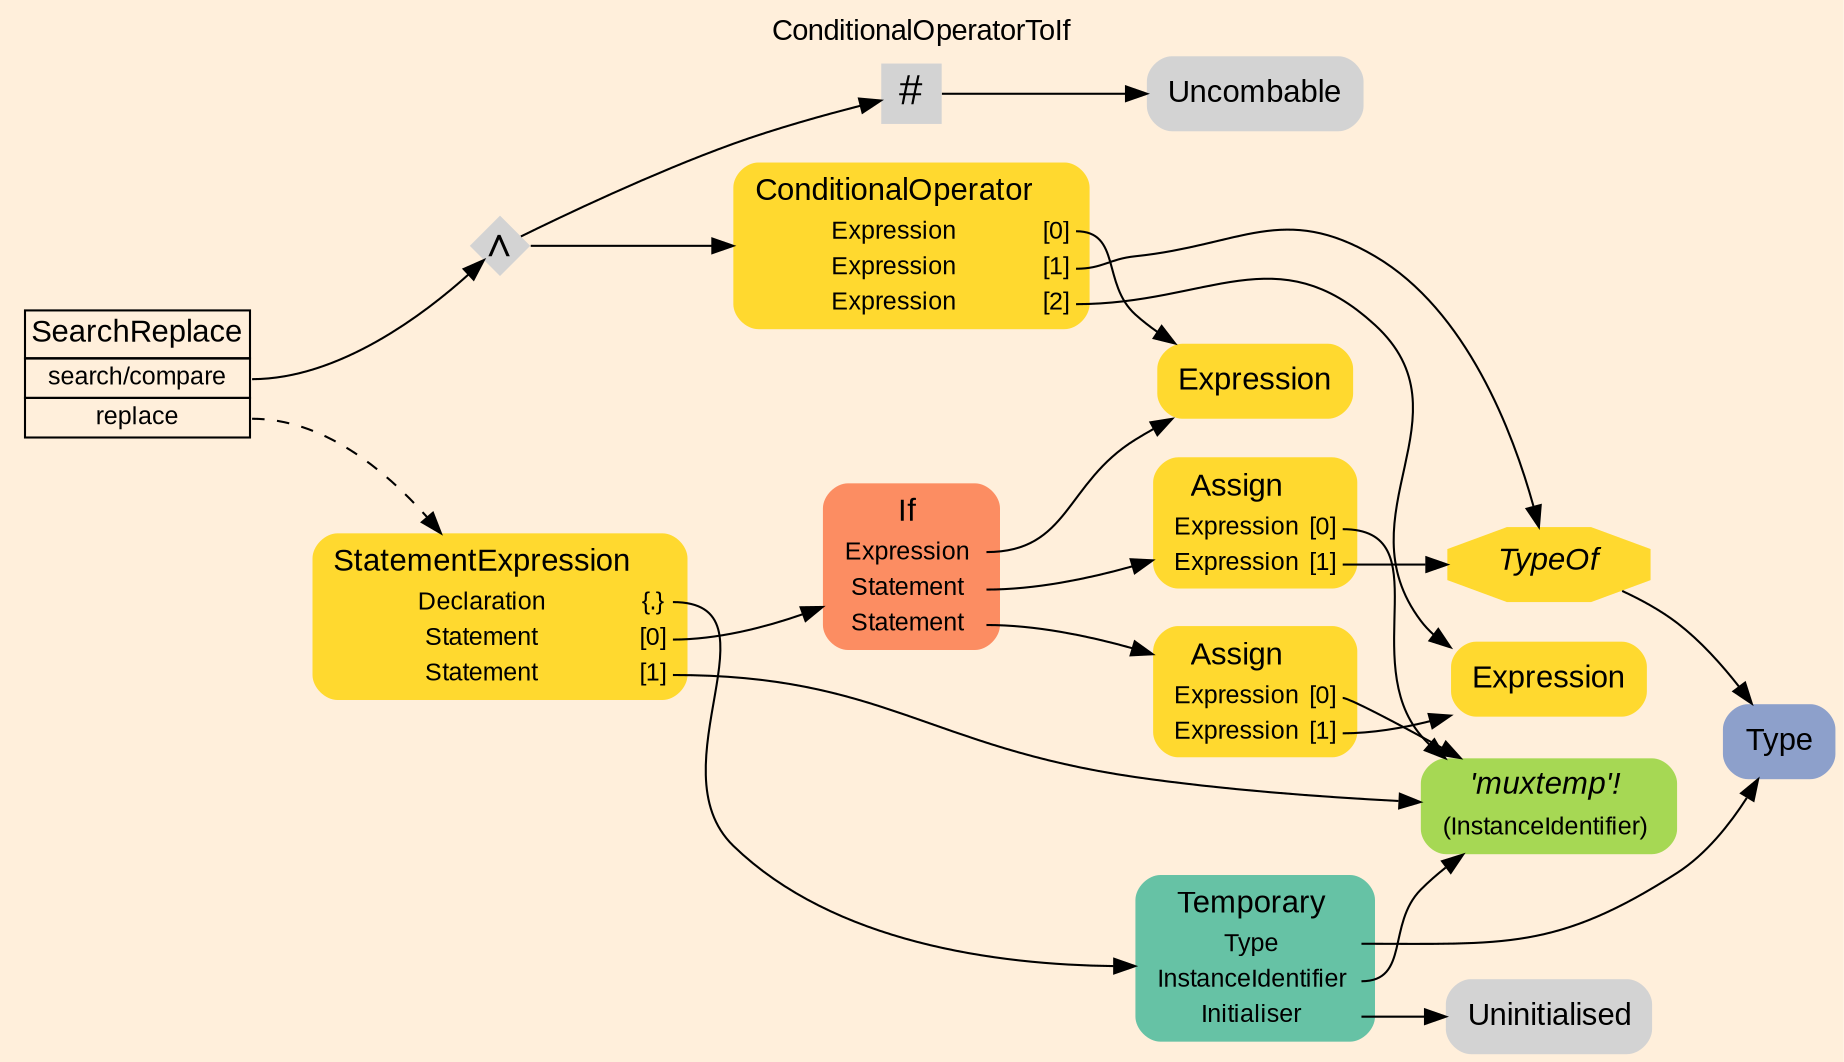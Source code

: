 digraph "ConditionalOperatorToIf" {
label = "ConditionalOperatorToIf"
labelloc = t
graph [
    rankdir = "LR"
    ranksep = 0.3
    bgcolor = antiquewhite1
    color = black
    fontcolor = black
    fontname = "Arial"
];
node [
    fontname = "Arial"
];
edge [
    fontname = "Arial"
];

// -------------------- transformation figure --------------------
// -------- block CR#B-4-32 ----------
"CR#B-4-32" [
    shape = "plaintext"
    fillcolor = antiquewhite1
    fontsize = "12"
    fontcolor = black
    label = <<TABLE BORDER="0" CELLBORDER="1" CELLSPACING="0">
     <TR><TD><FONT POINT-SIZE="15" COLOR="black">SearchReplace</FONT></TD></TR>
     <TR><TD PORT="port0"><FONT POINT-SIZE="12" COLOR="black">search/compare</FONT></TD></TR>
     <TR><TD PORT="port1"><FONT POINT-SIZE="12" COLOR="black">replace</FONT></TD></TR>
    </TABLE>>
    style = "filled"
    color = black
];

// -------- block #B-2-709 ----------
"#B-2-709" [
    shape = "diamond"
    fontsize = "12"
    fontcolor = black
    label = <<FONT POINT-SIZE="20" COLOR="black">∧</FONT>>
    style = "filled"
    penwidth = 0.0
    fixedsize = true
    width = 0.4
    height = 0.4
];

// -------- block #B-2-697 ----------
"#B-2-697" [
    shape = "plaintext"
    fillcolor = "/set28/6"
    fontsize = "12"
    fontcolor = black
    label = <<TABLE BORDER="0" CELLBORDER="0" CELLSPACING="0">
     <TR><TD><FONT POINT-SIZE="15" COLOR="black">ConditionalOperator</FONT></TD></TR>
     <TR><TD><FONT POINT-SIZE="12" COLOR="black">Expression</FONT></TD><TD PORT="port0"><FONT POINT-SIZE="12" COLOR="black">[0]</FONT></TD></TR>
     <TR><TD><FONT POINT-SIZE="12" COLOR="black">Expression</FONT></TD><TD PORT="port1"><FONT POINT-SIZE="12" COLOR="black">[1]</FONT></TD></TR>
     <TR><TD><FONT POINT-SIZE="12" COLOR="black">Expression</FONT></TD><TD PORT="port2"><FONT POINT-SIZE="12" COLOR="black">[2]</FONT></TD></TR>
    </TABLE>>
    style = "rounded,filled"
];

// -------- block #B-2-698 ----------
"#B-2-698" [
    shape = "plaintext"
    fillcolor = "/set28/6"
    fontsize = "12"
    fontcolor = black
    label = <<TABLE BORDER="0" CELLBORDER="0" CELLSPACING="0">
     <TR><TD><FONT POINT-SIZE="15" COLOR="black">Expression</FONT></TD></TR>
    </TABLE>>
    style = "rounded,filled"
];

// -------- block #B-2-703 ----------
"#B-2-703" [
    shape = "octagon"
    fillcolor = "/set28/6"
    fontsize = "12"
    fontcolor = black
    label = <<FONT POINT-SIZE="15" COLOR="black"><I>TypeOf</I></FONT>>
    style = "filled"
    penwidth = 0.0
];

// -------- block #B-2-704 ----------
"#B-2-704" [
    shape = "plaintext"
    fillcolor = "/set28/3"
    fontsize = "12"
    fontcolor = black
    label = <<TABLE BORDER="0" CELLBORDER="0" CELLSPACING="0">
     <TR><TD><FONT POINT-SIZE="15" COLOR="black">Type</FONT></TD></TR>
    </TABLE>>
    style = "rounded,filled"
];

// -------- block #B-2-699 ----------
"#B-2-699" [
    shape = "plaintext"
    fillcolor = "/set28/6"
    fontsize = "12"
    fontcolor = black
    label = <<TABLE BORDER="0" CELLBORDER="0" CELLSPACING="0">
     <TR><TD><FONT POINT-SIZE="15" COLOR="black">Expression</FONT></TD></TR>
    </TABLE>>
    style = "rounded,filled"
];

// -------- block #B-2-710 ----------
"#B-2-710" [
    shape = "square"
    fontsize = "12"
    fontcolor = black
    label = <<FONT POINT-SIZE="20" COLOR="black">#</FONT>>
    style = "filled"
    penwidth = 0.0
    fixedsize = true
    width = 0.4
    height = 0.4
];

// -------- block #B-2-711 ----------
"#B-2-711" [
    shape = "plaintext"
    fontsize = "12"
    fontcolor = black
    label = <<TABLE BORDER="0" CELLBORDER="0" CELLSPACING="0">
     <TR><TD><FONT POINT-SIZE="15" COLOR="black">Uncombable</FONT></TD></TR>
    </TABLE>>
    style = "rounded,filled"
];

// -------- block #B-2-700 ----------
"#B-2-700" [
    shape = "plaintext"
    fillcolor = "/set28/6"
    fontsize = "12"
    fontcolor = black
    label = <<TABLE BORDER="0" CELLBORDER="0" CELLSPACING="0">
     <TR><TD><FONT POINT-SIZE="15" COLOR="black">StatementExpression</FONT></TD></TR>
     <TR><TD><FONT POINT-SIZE="12" COLOR="black">Declaration</FONT></TD><TD PORT="port0"><FONT POINT-SIZE="12" COLOR="black">{.}</FONT></TD></TR>
     <TR><TD><FONT POINT-SIZE="12" COLOR="black">Statement</FONT></TD><TD PORT="port1"><FONT POINT-SIZE="12" COLOR="black">[0]</FONT></TD></TR>
     <TR><TD><FONT POINT-SIZE="12" COLOR="black">Statement</FONT></TD><TD PORT="port2"><FONT POINT-SIZE="12" COLOR="black">[1]</FONT></TD></TR>
    </TABLE>>
    style = "rounded,filled"
];

// -------- block #B-2-702 ----------
"#B-2-702" [
    shape = "plaintext"
    fillcolor = "/set28/1"
    fontsize = "12"
    fontcolor = black
    label = <<TABLE BORDER="0" CELLBORDER="0" CELLSPACING="0">
     <TR><TD><FONT POINT-SIZE="15" COLOR="black">Temporary</FONT></TD></TR>
     <TR><TD><FONT POINT-SIZE="12" COLOR="black">Type</FONT></TD><TD PORT="port0"></TD></TR>
     <TR><TD><FONT POINT-SIZE="12" COLOR="black">InstanceIdentifier</FONT></TD><TD PORT="port1"></TD></TR>
     <TR><TD><FONT POINT-SIZE="12" COLOR="black">Initialiser</FONT></TD><TD PORT="port2"></TD></TR>
    </TABLE>>
    style = "rounded,filled"
];

// -------- block #B-2-701 ----------
"#B-2-701" [
    shape = "plaintext"
    fillcolor = "/set28/5"
    fontsize = "12"
    fontcolor = black
    label = <<TABLE BORDER="0" CELLBORDER="0" CELLSPACING="0">
     <TR><TD><FONT POINT-SIZE="15" COLOR="black"><I>'muxtemp'!</I></FONT></TD></TR>
     <TR><TD><FONT POINT-SIZE="12" COLOR="black">(InstanceIdentifier)</FONT></TD><TD PORT="port0"></TD></TR>
    </TABLE>>
    style = "rounded,filled"
];

// -------- block #B-2-708 ----------
"#B-2-708" [
    shape = "plaintext"
    fontsize = "12"
    fontcolor = black
    label = <<TABLE BORDER="0" CELLBORDER="0" CELLSPACING="0">
     <TR><TD><FONT POINT-SIZE="15" COLOR="black">Uninitialised</FONT></TD></TR>
    </TABLE>>
    style = "rounded,filled"
];

// -------- block #B-2-705 ----------
"#B-2-705" [
    shape = "plaintext"
    fillcolor = "/set28/2"
    fontsize = "12"
    fontcolor = black
    label = <<TABLE BORDER="0" CELLBORDER="0" CELLSPACING="0">
     <TR><TD><FONT POINT-SIZE="15" COLOR="black">If</FONT></TD></TR>
     <TR><TD><FONT POINT-SIZE="12" COLOR="black">Expression</FONT></TD><TD PORT="port0"></TD></TR>
     <TR><TD><FONT POINT-SIZE="12" COLOR="black">Statement</FONT></TD><TD PORT="port1"></TD></TR>
     <TR><TD><FONT POINT-SIZE="12" COLOR="black">Statement</FONT></TD><TD PORT="port2"></TD></TR>
    </TABLE>>
    style = "rounded,filled"
];

// -------- block #B-2-706 ----------
"#B-2-706" [
    shape = "plaintext"
    fillcolor = "/set28/6"
    fontsize = "12"
    fontcolor = black
    label = <<TABLE BORDER="0" CELLBORDER="0" CELLSPACING="0">
     <TR><TD><FONT POINT-SIZE="15" COLOR="black">Assign</FONT></TD></TR>
     <TR><TD><FONT POINT-SIZE="12" COLOR="black">Expression</FONT></TD><TD PORT="port0"><FONT POINT-SIZE="12" COLOR="black">[0]</FONT></TD></TR>
     <TR><TD><FONT POINT-SIZE="12" COLOR="black">Expression</FONT></TD><TD PORT="port1"><FONT POINT-SIZE="12" COLOR="black">[1]</FONT></TD></TR>
    </TABLE>>
    style = "rounded,filled"
];

// -------- block #B-2-707 ----------
"#B-2-707" [
    shape = "plaintext"
    fillcolor = "/set28/6"
    fontsize = "12"
    fontcolor = black
    label = <<TABLE BORDER="0" CELLBORDER="0" CELLSPACING="0">
     <TR><TD><FONT POINT-SIZE="15" COLOR="black">Assign</FONT></TD></TR>
     <TR><TD><FONT POINT-SIZE="12" COLOR="black">Expression</FONT></TD><TD PORT="port0"><FONT POINT-SIZE="12" COLOR="black">[0]</FONT></TD></TR>
     <TR><TD><FONT POINT-SIZE="12" COLOR="black">Expression</FONT></TD><TD PORT="port1"><FONT POINT-SIZE="12" COLOR="black">[1]</FONT></TD></TR>
    </TABLE>>
    style = "rounded,filled"
];

"CR#B-4-32":port0 -> "#B-2-709" [
    color = black
    fontcolor = black
];

"CR#B-4-32":port1 -> "#B-2-700" [
    style="dashed"
    color = black
    fontcolor = black
];

"#B-2-709" -> "#B-2-697" [
    color = black
    fontcolor = black
];

"#B-2-709" -> "#B-2-710" [
    color = black
    fontcolor = black
];

"#B-2-697":port0 -> "#B-2-698" [
    color = black
    fontcolor = black
];

"#B-2-697":port1 -> "#B-2-703" [
    color = black
    fontcolor = black
];

"#B-2-697":port2 -> "#B-2-699" [
    color = black
    fontcolor = black
];

"#B-2-703" -> "#B-2-704" [
    color = black
    fontcolor = black
];

"#B-2-710" -> "#B-2-711" [
    color = black
    fontcolor = black
];

"#B-2-700":port0 -> "#B-2-702" [
    color = black
    fontcolor = black
];

"#B-2-700":port1 -> "#B-2-705" [
    color = black
    fontcolor = black
];

"#B-2-700":port2 -> "#B-2-701" [
    color = black
    fontcolor = black
];

"#B-2-702":port0 -> "#B-2-704" [
    color = black
    fontcolor = black
];

"#B-2-702":port1 -> "#B-2-701" [
    color = black
    fontcolor = black
];

"#B-2-702":port2 -> "#B-2-708" [
    color = black
    fontcolor = black
];

"#B-2-705":port0 -> "#B-2-698" [
    color = black
    fontcolor = black
];

"#B-2-705":port1 -> "#B-2-706" [
    color = black
    fontcolor = black
];

"#B-2-705":port2 -> "#B-2-707" [
    color = black
    fontcolor = black
];

"#B-2-706":port0 -> "#B-2-701" [
    color = black
    fontcolor = black
];

"#B-2-706":port1 -> "#B-2-703" [
    color = black
    fontcolor = black
];

"#B-2-707":port0 -> "#B-2-701" [
    color = black
    fontcolor = black
];

"#B-2-707":port1 -> "#B-2-699" [
    color = black
    fontcolor = black
];


}
